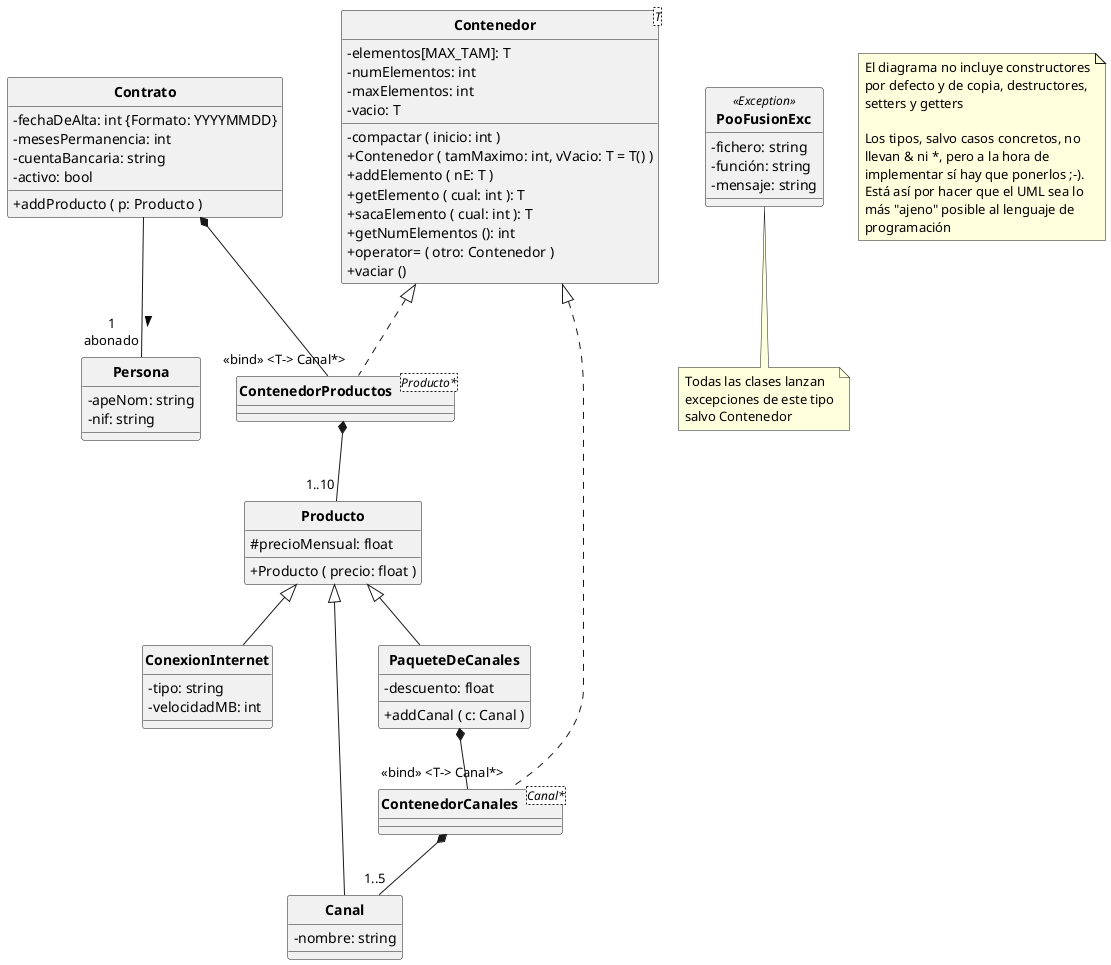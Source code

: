 @startuml

hide circle
skinparam classattributeiconsize 0
skinparam classFontStyle bold

class Persona {
   - apeNom: string
   - nif: string
}

class Contrato {
   - fechaDeAlta: int {Formato: YYYYMMDD}
   - mesesPermanencia: int
   - cuentaBancaria: string
   - activo: bool
   + addProducto ( p: Producto )
}

class Producto {
   # precioMensual: float
   + Producto ( precio: float )
}

class ConexionInternet {
   - tipo: string
   - velocidadMB: int
}

class Canal {
   - nombre: string
}

class PaqueteDeCanales {
   - descuento: float
   + addCanal ( c: Canal )
}

class Contenedor<T>{
   - elementos[MAX_TAM]: T
   - numElementos: int
   - maxElementos: int
   - vacio: T
   - compactar ( inicio: int )
   + Contenedor ( tamMaximo: int, vVacio: T = T() )
   + addElemento ( nE: T )
   + getElemento ( cual: int ): T
   + sacaElemento ( cual: int ): T
   + getNumElementos (): int
   + operator= ( otro: Contenedor )
   + vaciar ()
}

class ContenedorProductos<Producto*>{}

class ContenedorCanales<Canal*>{}

Contrato -- "1\nabonado" Persona: >
Producto <|-- ConexionInternet 
Producto <|-- Canal
Producto <|-- PaqueteDeCanales
Contenedor <|..  "<<bind>> <T-> Canal*>" ContenedorProductos
Contenedor <|.. "<<bind>> <T-> Canal*>" ContenedorCanales
Contrato *-- ContenedorProductos
ContenedorProductos *-- "1..10" Producto
PaqueteDeCanales *-- ContenedorCanales
ContenedorCanales *-- "1..5" Canal

class PooFusionExc<<Exception>> {
   - fichero: string
   - función: string
   - mensaje: string
}
note bottom of PooFusionExc
   Todas las clases lanzan
   excepciones de este tipo
   salvo Contenedor
end note

note as Nota1
   El diagrama no incluye constructores
   por defecto y de copia, destructores,
   setters y getters

   Los tipos, salvo casos concretos, no
   llevan & ni *, pero a la hora de
   implementar sí hay que ponerlos ;-).
   Está así por hacer que el UML sea lo
   más "ajeno" posible al lenguaje de
   programación
end note

@enduml
